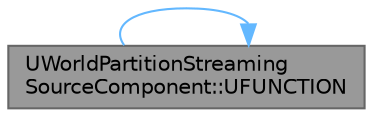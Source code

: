 digraph "UWorldPartitionStreamingSourceComponent::UFUNCTION"
{
 // INTERACTIVE_SVG=YES
 // LATEX_PDF_SIZE
  bgcolor="transparent";
  edge [fontname=Helvetica,fontsize=10,labelfontname=Helvetica,labelfontsize=10];
  node [fontname=Helvetica,fontsize=10,shape=box,height=0.2,width=0.4];
  rankdir="LR";
  Node1 [id="Node000001",label="UWorldPartitionStreaming\lSourceComponent::UFUNCTION",height=0.2,width=0.4,color="gray40", fillcolor="grey60", style="filled", fontcolor="black",tooltip="Enable the component."];
  Node1 -> Node1 [id="edge1_Node000001_Node000001",color="steelblue1",style="solid",tooltip=" "];
}
